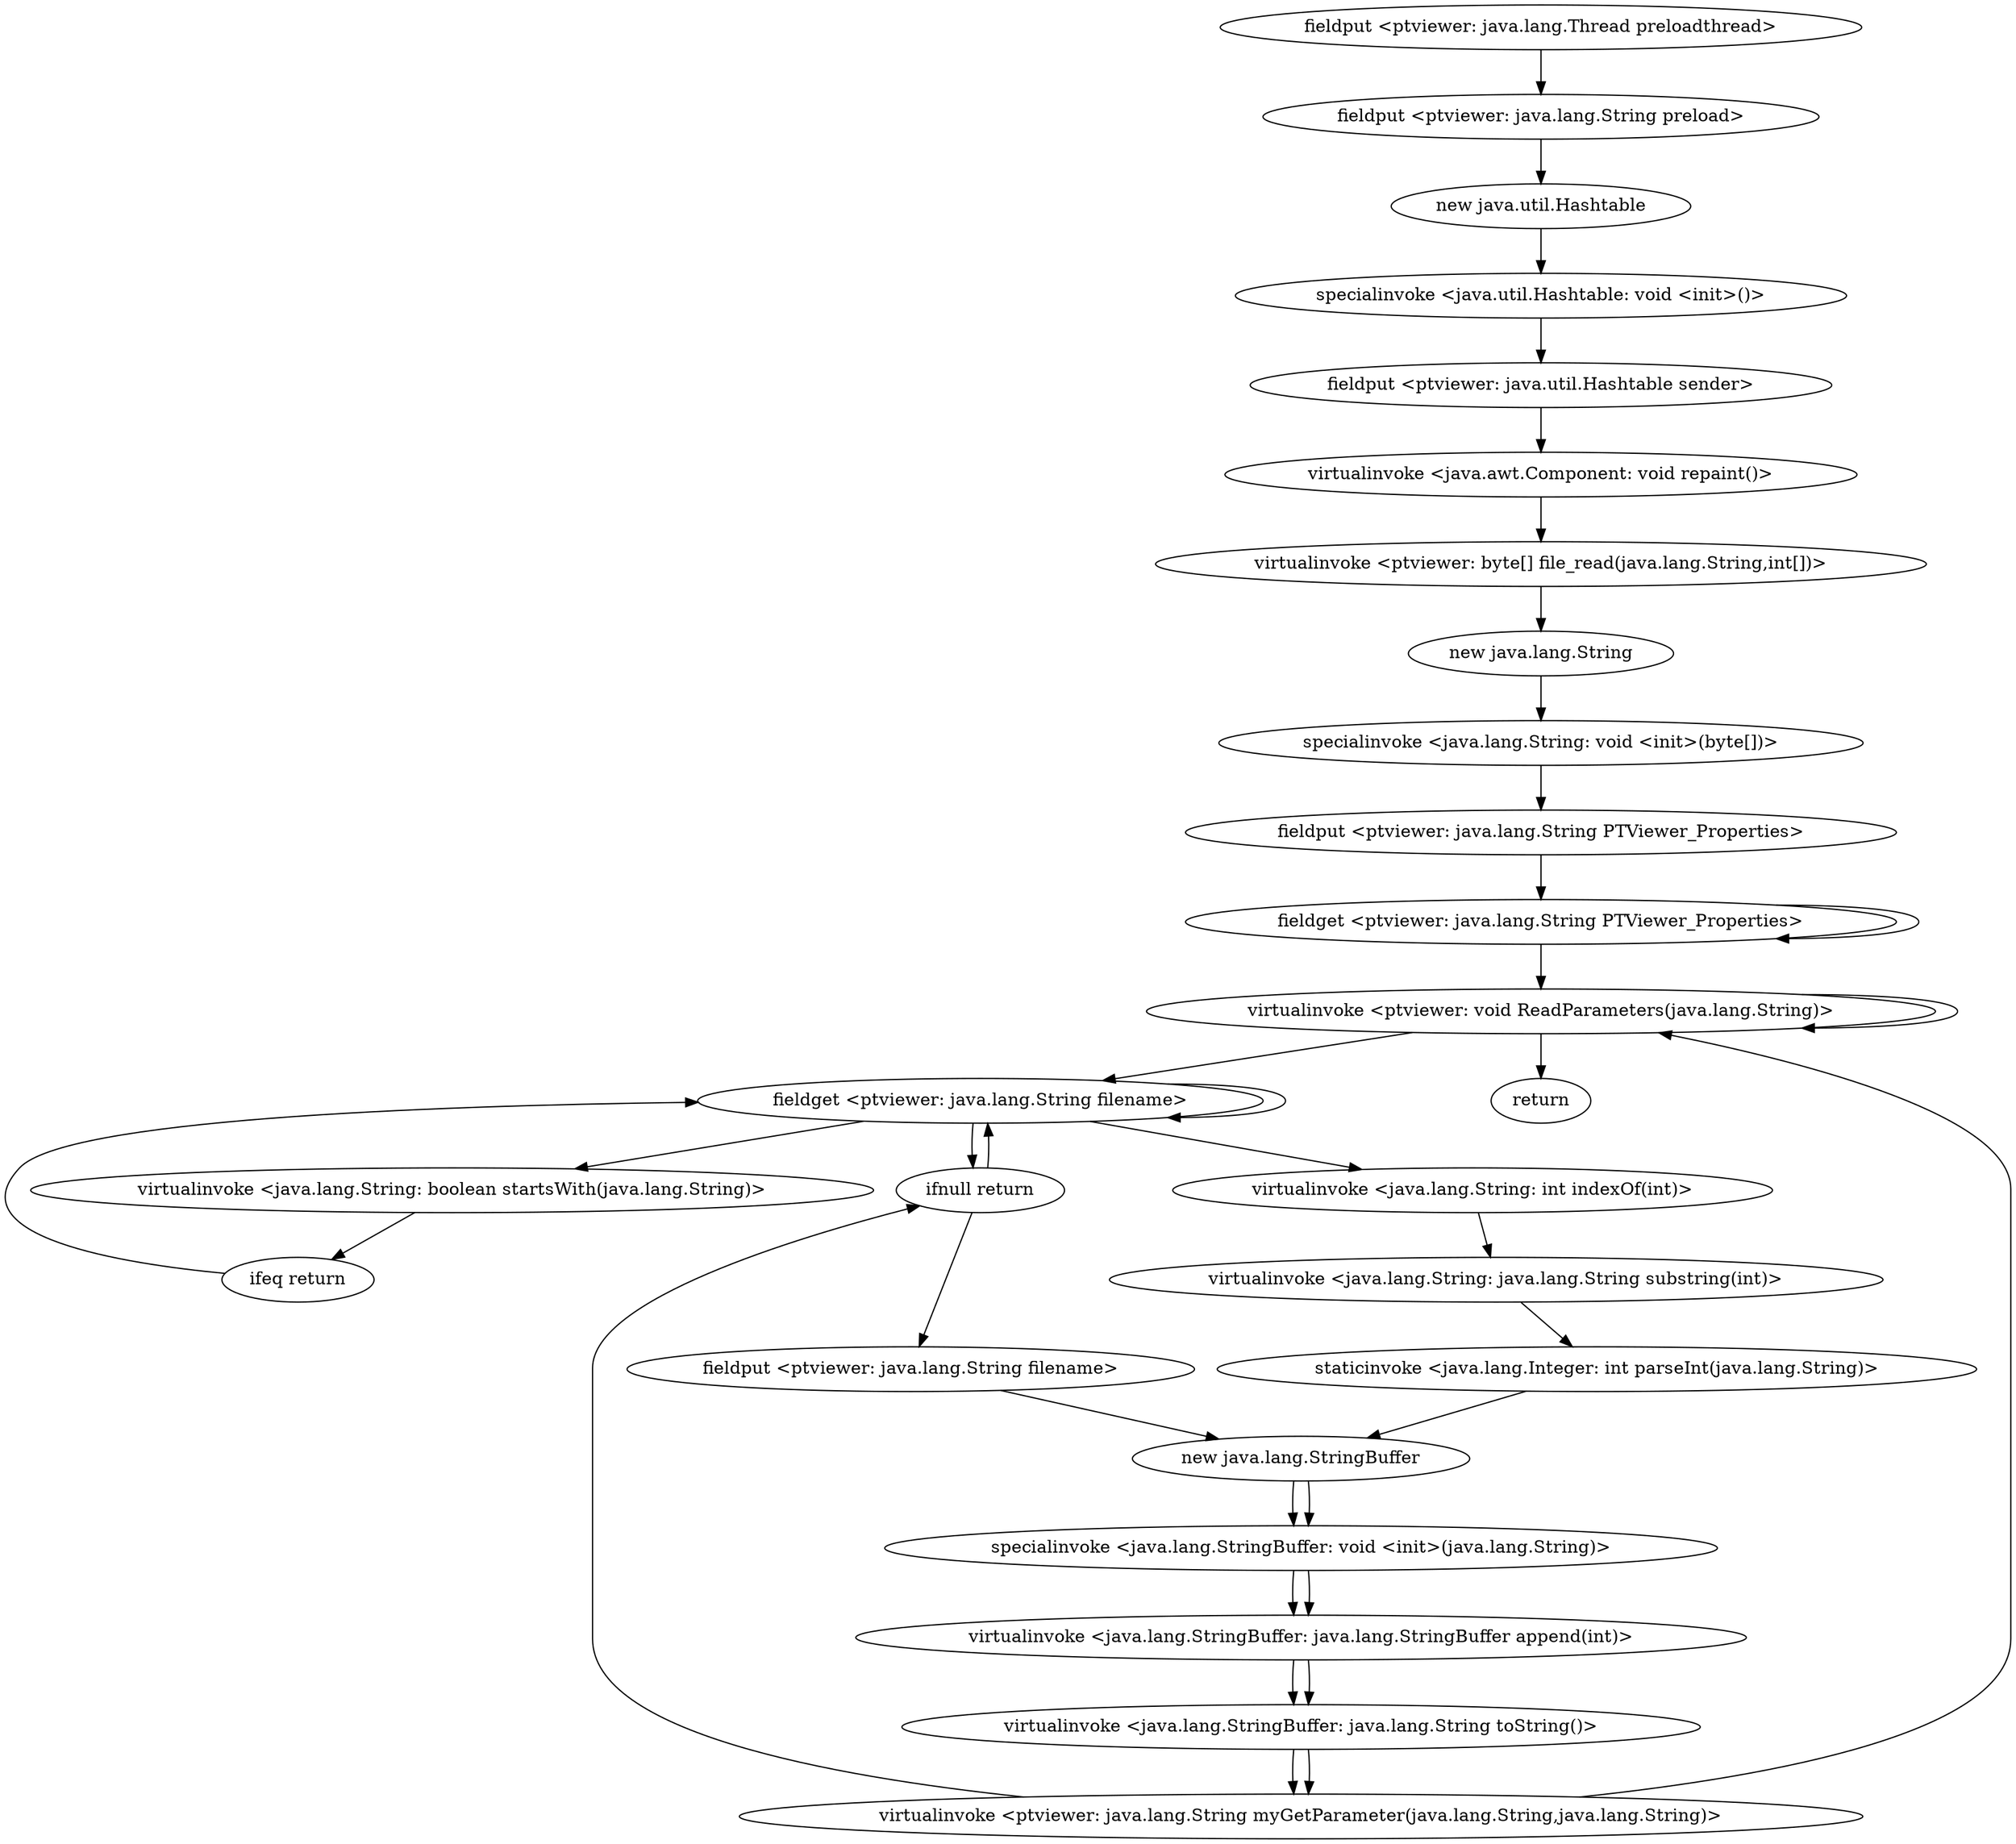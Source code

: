 digraph "" {
"fieldput <ptviewer: java.lang.Thread preloadthread>";
 "fieldput <ptviewer: java.lang.Thread preloadthread>"->"fieldput <ptviewer: java.lang.String preload>";
 "fieldput <ptviewer: java.lang.String preload>"->"new java.util.Hashtable";
 "new java.util.Hashtable"->"specialinvoke <java.util.Hashtable: void <init>()>";
 "specialinvoke <java.util.Hashtable: void <init>()>"->"fieldput <ptviewer: java.util.Hashtable sender>";
 "fieldput <ptviewer: java.util.Hashtable sender>"->"virtualinvoke <java.awt.Component: void repaint()>";
 "virtualinvoke <java.awt.Component: void repaint()>"->"virtualinvoke <ptviewer: byte[] file_read(java.lang.String,int[])>";
 "virtualinvoke <ptviewer: byte[] file_read(java.lang.String,int[])>"->"new java.lang.String";
 "new java.lang.String"->"specialinvoke <java.lang.String: void <init>(byte[])>";
 "specialinvoke <java.lang.String: void <init>(byte[])>"->"fieldput <ptviewer: java.lang.String PTViewer_Properties>";
 "fieldput <ptviewer: java.lang.String PTViewer_Properties>"->"fieldget <ptviewer: java.lang.String PTViewer_Properties>";
 "fieldget <ptviewer: java.lang.String PTViewer_Properties>"->"fieldget <ptviewer: java.lang.String PTViewer_Properties>";
 "fieldget <ptviewer: java.lang.String PTViewer_Properties>"->"virtualinvoke <ptviewer: void ReadParameters(java.lang.String)>";
 "virtualinvoke <ptviewer: void ReadParameters(java.lang.String)>"->"virtualinvoke <ptviewer: void ReadParameters(java.lang.String)>";
 "virtualinvoke <ptviewer: void ReadParameters(java.lang.String)>"->"fieldget <ptviewer: java.lang.String filename>";
 "fieldget <ptviewer: java.lang.String filename>"->"ifnull return";
 "ifnull return"->"fieldget <ptviewer: java.lang.String filename>";
 "fieldget <ptviewer: java.lang.String filename>"->"virtualinvoke <java.lang.String: boolean startsWith(java.lang.String)>";
 "virtualinvoke <java.lang.String: boolean startsWith(java.lang.String)>"->"ifeq return";
 "ifeq return"->"fieldget <ptviewer: java.lang.String filename>";
 "fieldget <ptviewer: java.lang.String filename>"->"fieldget <ptviewer: java.lang.String filename>";
 "fieldget <ptviewer: java.lang.String filename>"->"virtualinvoke <java.lang.String: int indexOf(int)>";
 "virtualinvoke <java.lang.String: int indexOf(int)>"->"virtualinvoke <java.lang.String: java.lang.String substring(int)>";
 "virtualinvoke <java.lang.String: java.lang.String substring(int)>"->"staticinvoke <java.lang.Integer: int parseInt(java.lang.String)>";
 "staticinvoke <java.lang.Integer: int parseInt(java.lang.String)>"->"new java.lang.StringBuffer";
 "new java.lang.StringBuffer"->"specialinvoke <java.lang.StringBuffer: void <init>(java.lang.String)>";
 "specialinvoke <java.lang.StringBuffer: void <init>(java.lang.String)>"->"virtualinvoke <java.lang.StringBuffer: java.lang.StringBuffer append(int)>";
 "virtualinvoke <java.lang.StringBuffer: java.lang.StringBuffer append(int)>"->"virtualinvoke <java.lang.StringBuffer: java.lang.String toString()>";
 "virtualinvoke <java.lang.StringBuffer: java.lang.String toString()>"->"virtualinvoke <ptviewer: java.lang.String myGetParameter(java.lang.String,java.lang.String)>";
 "virtualinvoke <ptviewer: java.lang.String myGetParameter(java.lang.String,java.lang.String)>"->"ifnull return";
 "ifnull return"->"fieldput <ptviewer: java.lang.String filename>";
 "fieldput <ptviewer: java.lang.String filename>"->"new java.lang.StringBuffer";
 "new java.lang.StringBuffer"->"specialinvoke <java.lang.StringBuffer: void <init>(java.lang.String)>";
 "specialinvoke <java.lang.StringBuffer: void <init>(java.lang.String)>"->"virtualinvoke <java.lang.StringBuffer: java.lang.StringBuffer append(int)>";
 "virtualinvoke <java.lang.StringBuffer: java.lang.StringBuffer append(int)>"->"virtualinvoke <java.lang.StringBuffer: java.lang.String toString()>";
 "virtualinvoke <java.lang.StringBuffer: java.lang.String toString()>"->"virtualinvoke <ptviewer: java.lang.String myGetParameter(java.lang.String,java.lang.String)>";
 "virtualinvoke <ptviewer: java.lang.String myGetParameter(java.lang.String,java.lang.String)>"->"virtualinvoke <ptviewer: void ReadParameters(java.lang.String)>";
 "virtualinvoke <ptviewer: void ReadParameters(java.lang.String)>"->"return";
}
